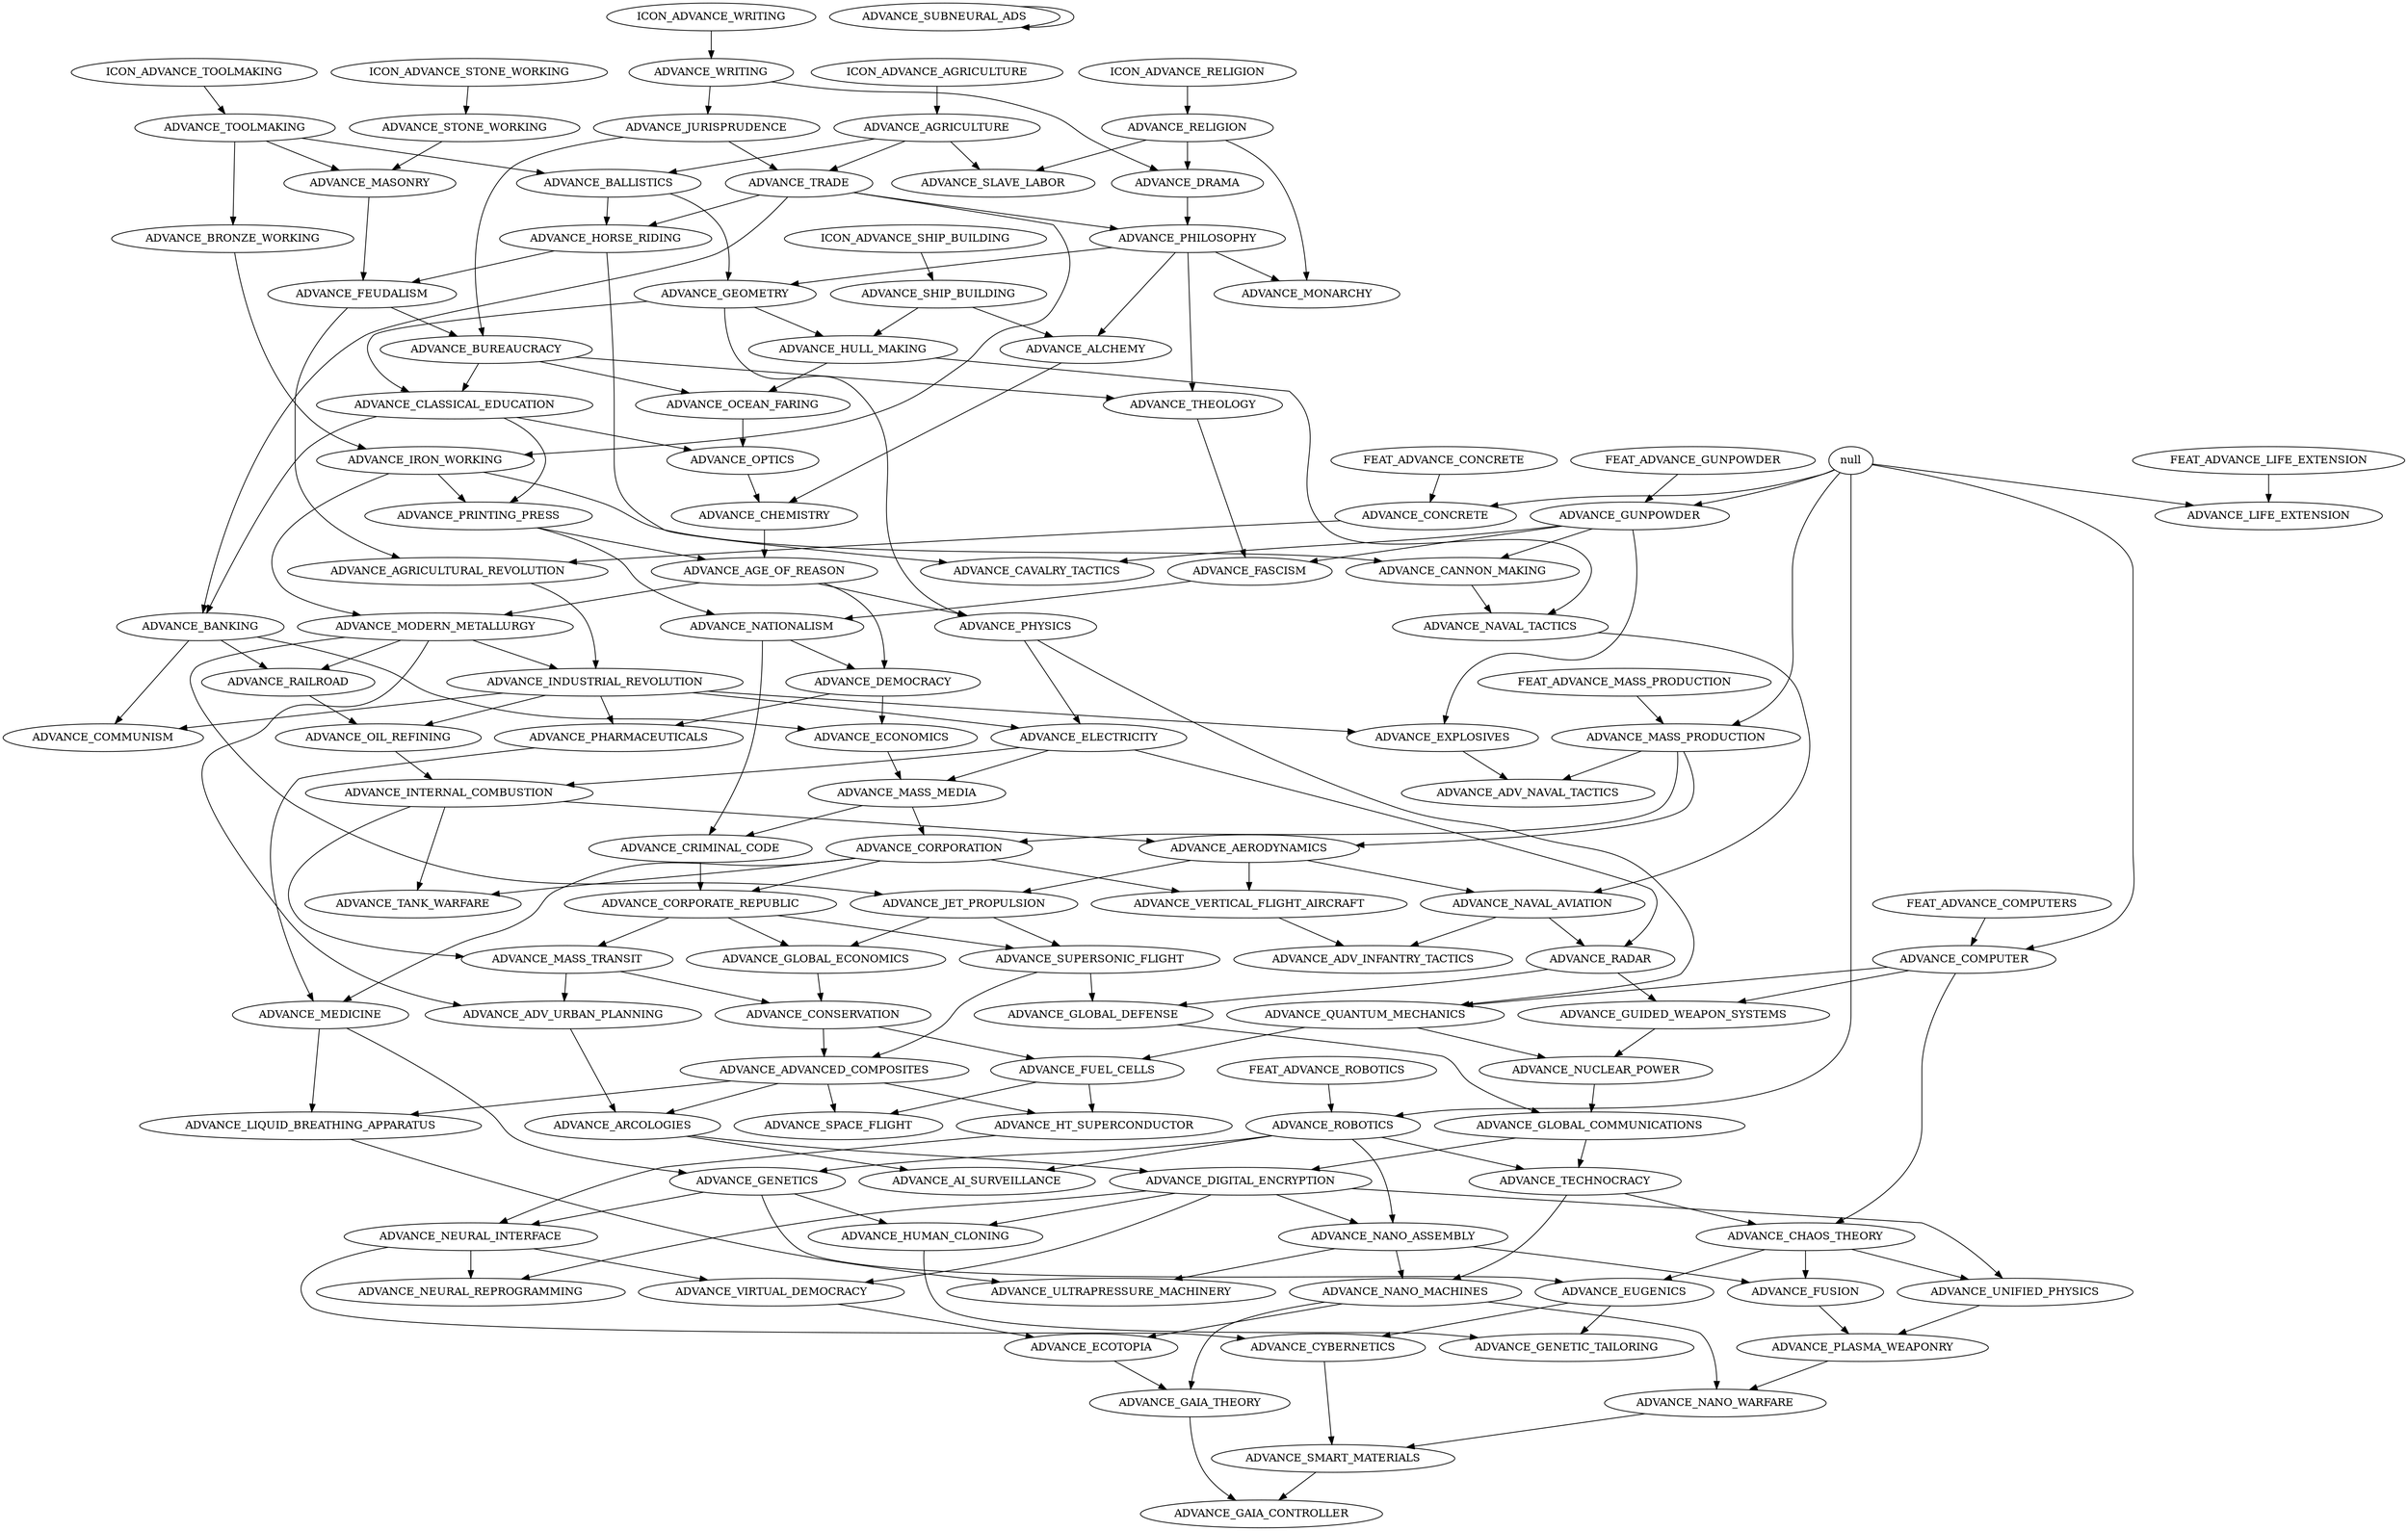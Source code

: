 digraph G {
ADVANCE_CONSERVATION -> ADVANCE_ADVANCED_COMPOSITES
ADVANCE_SUPERSONIC_FLIGHT -> ADVANCE_ADVANCED_COMPOSITES
ADVANCE_NAVAL_AVIATION -> ADVANCE_ADV_INFANTRY_TACTICS
ADVANCE_VERTICAL_FLIGHT_AIRCRAFT -> ADVANCE_ADV_INFANTRY_TACTICS
ADVANCE_EXPLOSIVES -> ADVANCE_ADV_NAVAL_TACTICS
ADVANCE_MASS_PRODUCTION -> ADVANCE_ADV_NAVAL_TACTICS
ADVANCE_MASS_TRANSIT -> ADVANCE_ADV_URBAN_PLANNING
ADVANCE_MODERN_METALLURGY -> ADVANCE_ADV_URBAN_PLANNING
ADVANCE_INTERNAL_COMBUSTION -> ADVANCE_AERODYNAMICS
ADVANCE_MASS_PRODUCTION -> ADVANCE_AERODYNAMICS
ADVANCE_CHEMISTRY -> ADVANCE_AGE_OF_REASON
ADVANCE_PRINTING_PRESS -> ADVANCE_AGE_OF_REASON
ADVANCE_CONCRETE -> ADVANCE_AGRICULTURAL_REVOLUTION
ADVANCE_FEUDALISM -> ADVANCE_AGRICULTURAL_REVOLUTION
ICON_ADVANCE_AGRICULTURE -> ADVANCE_AGRICULTURE
ADVANCE_ARCOLOGIES -> ADVANCE_AI_SURVEILLANCE
ADVANCE_ROBOTICS -> ADVANCE_AI_SURVEILLANCE
ADVANCE_PHILOSOPHY -> ADVANCE_ALCHEMY
ADVANCE_SHIP_BUILDING -> ADVANCE_ALCHEMY
ADVANCE_ADV_URBAN_PLANNING -> ADVANCE_ARCOLOGIES
ADVANCE_ADVANCED_COMPOSITES -> ADVANCE_ARCOLOGIES
ADVANCE_AGRICULTURE -> ADVANCE_BALLISTICS
ADVANCE_TOOLMAKING -> ADVANCE_BALLISTICS
ADVANCE_CLASSICAL_EDUCATION -> ADVANCE_BANKING
ADVANCE_TRADE -> ADVANCE_BANKING
ADVANCE_TOOLMAKING -> ADVANCE_BRONZE_WORKING
ADVANCE_FEUDALISM -> ADVANCE_BUREAUCRACY
ADVANCE_JURISPRUDENCE -> ADVANCE_BUREAUCRACY
ADVANCE_GUNPOWDER -> ADVANCE_CANNON_MAKING
ADVANCE_IRON_WORKING -> ADVANCE_CANNON_MAKING
ADVANCE_GUNPOWDER -> ADVANCE_CAVALRY_TACTICS
ADVANCE_HORSE_RIDING -> ADVANCE_CAVALRY_TACTICS
ADVANCE_COMPUTER -> ADVANCE_CHAOS_THEORY
ADVANCE_TECHNOCRACY -> ADVANCE_CHAOS_THEORY
ADVANCE_ALCHEMY -> ADVANCE_CHEMISTRY
ADVANCE_OPTICS -> ADVANCE_CHEMISTRY
ADVANCE_BUREAUCRACY -> ADVANCE_CLASSICAL_EDUCATION
ADVANCE_GEOMETRY -> ADVANCE_CLASSICAL_EDUCATION
ADVANCE_BANKING -> ADVANCE_COMMUNISM
ADVANCE_INDUSTRIAL_REVOLUTION -> ADVANCE_COMMUNISM
FEAT_ADVANCE_COMPUTERS -> ADVANCE_COMPUTER
null -> ADVANCE_COMPUTER
FEAT_ADVANCE_CONCRETE -> ADVANCE_CONCRETE
null -> ADVANCE_CONCRETE
ADVANCE_GLOBAL_ECONOMICS -> ADVANCE_CONSERVATION
ADVANCE_MASS_TRANSIT -> ADVANCE_CONSERVATION
ADVANCE_CORPORATION -> ADVANCE_CORPORATE_REPUBLIC
ADVANCE_CRIMINAL_CODE -> ADVANCE_CORPORATE_REPUBLIC
ADVANCE_MASS_MEDIA -> ADVANCE_CORPORATION
ADVANCE_MASS_PRODUCTION -> ADVANCE_CORPORATION
ADVANCE_MASS_MEDIA -> ADVANCE_CRIMINAL_CODE
ADVANCE_NATIONALISM -> ADVANCE_CRIMINAL_CODE
ADVANCE_EUGENICS -> ADVANCE_CYBERNETICS
ADVANCE_NEURAL_INTERFACE -> ADVANCE_CYBERNETICS
ADVANCE_AGE_OF_REASON -> ADVANCE_DEMOCRACY
ADVANCE_NATIONALISM -> ADVANCE_DEMOCRACY
ADVANCE_ARCOLOGIES -> ADVANCE_DIGITAL_ENCRYPTION
ADVANCE_GLOBAL_COMMUNICATIONS -> ADVANCE_DIGITAL_ENCRYPTION
ADVANCE_RELIGION -> ADVANCE_DRAMA
ADVANCE_WRITING -> ADVANCE_DRAMA
ADVANCE_BANKING -> ADVANCE_ECONOMICS
ADVANCE_DEMOCRACY -> ADVANCE_ECONOMICS
ADVANCE_NANO_MACHINES -> ADVANCE_ECOTOPIA
ADVANCE_VIRTUAL_DEMOCRACY -> ADVANCE_ECOTOPIA
ADVANCE_INDUSTRIAL_REVOLUTION -> ADVANCE_ELECTRICITY
ADVANCE_PHYSICS -> ADVANCE_ELECTRICITY
ADVANCE_CHAOS_THEORY -> ADVANCE_EUGENICS
ADVANCE_GENETICS -> ADVANCE_EUGENICS
ADVANCE_GUNPOWDER -> ADVANCE_EXPLOSIVES
ADVANCE_INDUSTRIAL_REVOLUTION -> ADVANCE_EXPLOSIVES
ADVANCE_GUNPOWDER -> ADVANCE_FASCISM
ADVANCE_THEOLOGY -> ADVANCE_FASCISM
ADVANCE_HORSE_RIDING -> ADVANCE_FEUDALISM
ADVANCE_MASONRY -> ADVANCE_FEUDALISM
ADVANCE_CONSERVATION -> ADVANCE_FUEL_CELLS
ADVANCE_QUANTUM_MECHANICS -> ADVANCE_FUEL_CELLS
ADVANCE_CHAOS_THEORY -> ADVANCE_FUSION
ADVANCE_NANO_ASSEMBLY -> ADVANCE_FUSION
ADVANCE_GAIA_THEORY -> ADVANCE_GAIA_CONTROLLER
ADVANCE_SMART_MATERIALS -> ADVANCE_GAIA_CONTROLLER
ADVANCE_ECOTOPIA -> ADVANCE_GAIA_THEORY
ADVANCE_NANO_MACHINES -> ADVANCE_GAIA_THEORY
ADVANCE_MEDICINE -> ADVANCE_GENETICS
ADVANCE_ROBOTICS -> ADVANCE_GENETICS
ADVANCE_EUGENICS -> ADVANCE_GENETIC_TAILORING
ADVANCE_HUMAN_CLONING -> ADVANCE_GENETIC_TAILORING
ADVANCE_BALLISTICS -> ADVANCE_GEOMETRY
ADVANCE_PHILOSOPHY -> ADVANCE_GEOMETRY
ADVANCE_GLOBAL_DEFENSE -> ADVANCE_GLOBAL_COMMUNICATIONS
ADVANCE_NUCLEAR_POWER -> ADVANCE_GLOBAL_COMMUNICATIONS
ADVANCE_RADAR -> ADVANCE_GLOBAL_DEFENSE
ADVANCE_SUPERSONIC_FLIGHT -> ADVANCE_GLOBAL_DEFENSE
ADVANCE_CORPORATE_REPUBLIC -> ADVANCE_GLOBAL_ECONOMICS
ADVANCE_JET_PROPULSION -> ADVANCE_GLOBAL_ECONOMICS
ADVANCE_COMPUTER -> ADVANCE_GUIDED_WEAPON_SYSTEMS
ADVANCE_RADAR -> ADVANCE_GUIDED_WEAPON_SYSTEMS
FEAT_ADVANCE_GUNPOWDER -> ADVANCE_GUNPOWDER
null -> ADVANCE_GUNPOWDER
ADVANCE_BALLISTICS -> ADVANCE_HORSE_RIDING
ADVANCE_TRADE -> ADVANCE_HORSE_RIDING
ADVANCE_ADVANCED_COMPOSITES -> ADVANCE_HT_SUPERCONDUCTOR
ADVANCE_FUEL_CELLS -> ADVANCE_HT_SUPERCONDUCTOR
ADVANCE_GEOMETRY -> ADVANCE_HULL_MAKING
ADVANCE_SHIP_BUILDING -> ADVANCE_HULL_MAKING
ADVANCE_DIGITAL_ENCRYPTION -> ADVANCE_HUMAN_CLONING
ADVANCE_GENETICS -> ADVANCE_HUMAN_CLONING
ADVANCE_AGRICULTURAL_REVOLUTION -> ADVANCE_INDUSTRIAL_REVOLUTION
ADVANCE_MODERN_METALLURGY -> ADVANCE_INDUSTRIAL_REVOLUTION
ADVANCE_ELECTRICITY -> ADVANCE_INTERNAL_COMBUSTION
ADVANCE_OIL_REFINING -> ADVANCE_INTERNAL_COMBUSTION
ADVANCE_BRONZE_WORKING -> ADVANCE_IRON_WORKING
ADVANCE_TRADE -> ADVANCE_IRON_WORKING
ADVANCE_AERODYNAMICS -> ADVANCE_JET_PROPULSION
ADVANCE_MODERN_METALLURGY -> ADVANCE_JET_PROPULSION
ADVANCE_WRITING -> ADVANCE_JURISPRUDENCE
FEAT_ADVANCE_LIFE_EXTENSION -> ADVANCE_LIFE_EXTENSION
null -> ADVANCE_LIFE_EXTENSION
ADVANCE_ADVANCED_COMPOSITES -> ADVANCE_LIQUID_BREATHING_APPARATUS
ADVANCE_MEDICINE -> ADVANCE_LIQUID_BREATHING_APPARATUS
ADVANCE_STONE_WORKING -> ADVANCE_MASONRY
ADVANCE_TOOLMAKING -> ADVANCE_MASONRY
ADVANCE_ECONOMICS -> ADVANCE_MASS_MEDIA
ADVANCE_ELECTRICITY -> ADVANCE_MASS_MEDIA
FEAT_ADVANCE_MASS_PRODUCTION -> ADVANCE_MASS_PRODUCTION
null -> ADVANCE_MASS_PRODUCTION
ADVANCE_CORPORATE_REPUBLIC -> ADVANCE_MASS_TRANSIT
ADVANCE_INTERNAL_COMBUSTION -> ADVANCE_MASS_TRANSIT
ADVANCE_CORPORATION -> ADVANCE_MEDICINE
ADVANCE_PHARMACEUTICALS -> ADVANCE_MEDICINE
ADVANCE_AGE_OF_REASON -> ADVANCE_MODERN_METALLURGY
ADVANCE_IRON_WORKING -> ADVANCE_MODERN_METALLURGY
ADVANCE_PHILOSOPHY -> ADVANCE_MONARCHY
ADVANCE_RELIGION -> ADVANCE_MONARCHY
ADVANCE_DIGITAL_ENCRYPTION -> ADVANCE_NANO_ASSEMBLY
ADVANCE_ROBOTICS -> ADVANCE_NANO_ASSEMBLY
ADVANCE_NANO_ASSEMBLY -> ADVANCE_NANO_MACHINES
ADVANCE_TECHNOCRACY -> ADVANCE_NANO_MACHINES
ADVANCE_NANO_MACHINES -> ADVANCE_NANO_WARFARE
ADVANCE_PLASMA_WEAPONRY -> ADVANCE_NANO_WARFARE
ADVANCE_FASCISM -> ADVANCE_NATIONALISM
ADVANCE_PRINTING_PRESS -> ADVANCE_NATIONALISM
ADVANCE_AERODYNAMICS -> ADVANCE_NAVAL_AVIATION
ADVANCE_NAVAL_TACTICS -> ADVANCE_NAVAL_AVIATION
ADVANCE_CANNON_MAKING -> ADVANCE_NAVAL_TACTICS
ADVANCE_HULL_MAKING -> ADVANCE_NAVAL_TACTICS
ADVANCE_GENETICS -> ADVANCE_NEURAL_INTERFACE
ADVANCE_HT_SUPERCONDUCTOR -> ADVANCE_NEURAL_INTERFACE
ADVANCE_DIGITAL_ENCRYPTION -> ADVANCE_NEURAL_REPROGRAMMING
ADVANCE_NEURAL_INTERFACE -> ADVANCE_NEURAL_REPROGRAMMING
ADVANCE_GUIDED_WEAPON_SYSTEMS -> ADVANCE_NUCLEAR_POWER
ADVANCE_QUANTUM_MECHANICS -> ADVANCE_NUCLEAR_POWER
ADVANCE_BUREAUCRACY -> ADVANCE_OCEAN_FARING
ADVANCE_HULL_MAKING -> ADVANCE_OCEAN_FARING
ADVANCE_INDUSTRIAL_REVOLUTION -> ADVANCE_OIL_REFINING
ADVANCE_RAILROAD -> ADVANCE_OIL_REFINING
ADVANCE_CLASSICAL_EDUCATION -> ADVANCE_OPTICS
ADVANCE_OCEAN_FARING -> ADVANCE_OPTICS
ADVANCE_DEMOCRACY -> ADVANCE_PHARMACEUTICALS
ADVANCE_INDUSTRIAL_REVOLUTION -> ADVANCE_PHARMACEUTICALS
ADVANCE_DRAMA -> ADVANCE_PHILOSOPHY
ADVANCE_TRADE -> ADVANCE_PHILOSOPHY
ADVANCE_AGE_OF_REASON -> ADVANCE_PHYSICS
ADVANCE_GEOMETRY -> ADVANCE_PHYSICS
ADVANCE_FUSION -> ADVANCE_PLASMA_WEAPONRY
ADVANCE_UNIFIED_PHYSICS -> ADVANCE_PLASMA_WEAPONRY
ADVANCE_CLASSICAL_EDUCATION -> ADVANCE_PRINTING_PRESS
ADVANCE_IRON_WORKING -> ADVANCE_PRINTING_PRESS
ADVANCE_COMPUTER -> ADVANCE_QUANTUM_MECHANICS
ADVANCE_PHYSICS -> ADVANCE_QUANTUM_MECHANICS
ADVANCE_ELECTRICITY -> ADVANCE_RADAR
ADVANCE_NAVAL_AVIATION -> ADVANCE_RADAR
ADVANCE_BANKING -> ADVANCE_RAILROAD
ADVANCE_MODERN_METALLURGY -> ADVANCE_RAILROAD
ICON_ADVANCE_RELIGION -> ADVANCE_RELIGION
FEAT_ADVANCE_ROBOTICS -> ADVANCE_ROBOTICS
null -> ADVANCE_ROBOTICS
ICON_ADVANCE_SHIP_BUILDING -> ADVANCE_SHIP_BUILDING
ADVANCE_AGRICULTURE -> ADVANCE_SLAVE_LABOR
ADVANCE_RELIGION -> ADVANCE_SLAVE_LABOR
ADVANCE_CYBERNETICS -> ADVANCE_SMART_MATERIALS
ADVANCE_NANO_WARFARE -> ADVANCE_SMART_MATERIALS
ADVANCE_ADVANCED_COMPOSITES -> ADVANCE_SPACE_FLIGHT
ADVANCE_FUEL_CELLS -> ADVANCE_SPACE_FLIGHT
ICON_ADVANCE_STONE_WORKING -> ADVANCE_STONE_WORKING
ADVANCE_SUBNEURAL_ADS -> ADVANCE_SUBNEURAL_ADS
ADVANCE_CORPORATE_REPUBLIC -> ADVANCE_SUPERSONIC_FLIGHT
ADVANCE_JET_PROPULSION -> ADVANCE_SUPERSONIC_FLIGHT
ADVANCE_CORPORATION -> ADVANCE_TANK_WARFARE
ADVANCE_INTERNAL_COMBUSTION -> ADVANCE_TANK_WARFARE
ADVANCE_GLOBAL_COMMUNICATIONS -> ADVANCE_TECHNOCRACY
ADVANCE_ROBOTICS -> ADVANCE_TECHNOCRACY
ADVANCE_BUREAUCRACY -> ADVANCE_THEOLOGY
ADVANCE_PHILOSOPHY -> ADVANCE_THEOLOGY
ICON_ADVANCE_TOOLMAKING -> ADVANCE_TOOLMAKING
ADVANCE_AGRICULTURE -> ADVANCE_TRADE
ADVANCE_JURISPRUDENCE -> ADVANCE_TRADE
ADVANCE_LIQUID_BREATHING_APPARATUS -> ADVANCE_ULTRAPRESSURE_MACHINERY
ADVANCE_NANO_ASSEMBLY -> ADVANCE_ULTRAPRESSURE_MACHINERY
ADVANCE_CHAOS_THEORY -> ADVANCE_UNIFIED_PHYSICS
ADVANCE_DIGITAL_ENCRYPTION -> ADVANCE_UNIFIED_PHYSICS
ADVANCE_AERODYNAMICS -> ADVANCE_VERTICAL_FLIGHT_AIRCRAFT
ADVANCE_CORPORATION -> ADVANCE_VERTICAL_FLIGHT_AIRCRAFT
ADVANCE_DIGITAL_ENCRYPTION -> ADVANCE_VIRTUAL_DEMOCRACY
ADVANCE_NEURAL_INTERFACE -> ADVANCE_VIRTUAL_DEMOCRACY
ICON_ADVANCE_WRITING -> ADVANCE_WRITING
}
